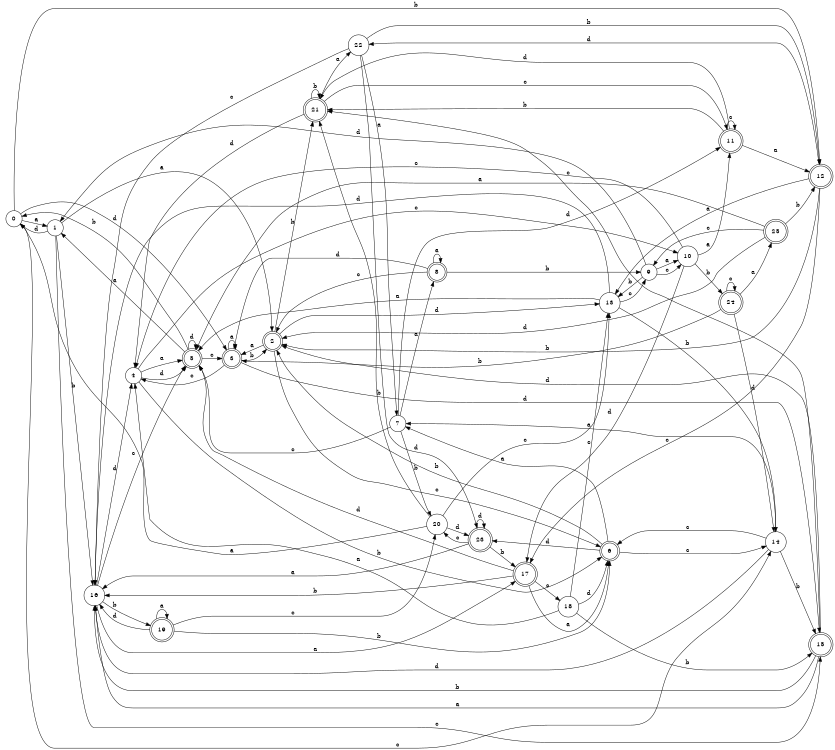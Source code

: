 digraph n21_8 {
__start0 [label="" shape="none"];

rankdir=LR;
size="8,5";

s0 [style="filled", color="black", fillcolor="white" shape="circle", label="0"];
s1 [style="filled", color="black", fillcolor="white" shape="circle", label="1"];
s2 [style="rounded,filled", color="black", fillcolor="white" shape="doublecircle", label="2"];
s3 [style="rounded,filled", color="black", fillcolor="white" shape="doublecircle", label="3"];
s4 [style="filled", color="black", fillcolor="white" shape="circle", label="4"];
s5 [style="rounded,filled", color="black", fillcolor="white" shape="doublecircle", label="5"];
s6 [style="rounded,filled", color="black", fillcolor="white" shape="doublecircle", label="6"];
s7 [style="filled", color="black", fillcolor="white" shape="circle", label="7"];
s8 [style="rounded,filled", color="black", fillcolor="white" shape="doublecircle", label="8"];
s9 [style="filled", color="black", fillcolor="white" shape="circle", label="9"];
s10 [style="filled", color="black", fillcolor="white" shape="circle", label="10"];
s11 [style="rounded,filled", color="black", fillcolor="white" shape="doublecircle", label="11"];
s12 [style="rounded,filled", color="black", fillcolor="white" shape="doublecircle", label="12"];
s13 [style="filled", color="black", fillcolor="white" shape="circle", label="13"];
s14 [style="filled", color="black", fillcolor="white" shape="circle", label="14"];
s15 [style="rounded,filled", color="black", fillcolor="white" shape="doublecircle", label="15"];
s16 [style="filled", color="black", fillcolor="white" shape="circle", label="16"];
s17 [style="rounded,filled", color="black", fillcolor="white" shape="doublecircle", label="17"];
s18 [style="filled", color="black", fillcolor="white" shape="circle", label="18"];
s19 [style="rounded,filled", color="black", fillcolor="white" shape="doublecircle", label="19"];
s20 [style="filled", color="black", fillcolor="white" shape="circle", label="20"];
s21 [style="rounded,filled", color="black", fillcolor="white" shape="doublecircle", label="21"];
s22 [style="filled", color="black", fillcolor="white" shape="circle", label="22"];
s23 [style="rounded,filled", color="black", fillcolor="white" shape="doublecircle", label="23"];
s24 [style="rounded,filled", color="black", fillcolor="white" shape="doublecircle", label="24"];
s25 [style="rounded,filled", color="black", fillcolor="white" shape="doublecircle", label="25"];
s0 -> s1 [label="a"];
s0 -> s12 [label="b"];
s0 -> s14 [label="c"];
s0 -> s3 [label="d"];
s1 -> s2 [label="a"];
s1 -> s16 [label="b"];
s1 -> s15 [label="c"];
s1 -> s0 [label="d"];
s2 -> s3 [label="a"];
s2 -> s21 [label="b"];
s2 -> s6 [label="c"];
s2 -> s13 [label="d"];
s3 -> s3 [label="a"];
s3 -> s2 [label="b"];
s3 -> s4 [label="c"];
s3 -> s15 [label="d"];
s4 -> s5 [label="a"];
s4 -> s6 [label="b"];
s4 -> s10 [label="c"];
s4 -> s5 [label="d"];
s5 -> s1 [label="a"];
s5 -> s0 [label="b"];
s5 -> s3 [label="c"];
s5 -> s5 [label="d"];
s6 -> s7 [label="a"];
s6 -> s2 [label="b"];
s6 -> s14 [label="c"];
s6 -> s23 [label="d"];
s7 -> s8 [label="a"];
s7 -> s20 [label="b"];
s7 -> s5 [label="c"];
s7 -> s11 [label="d"];
s8 -> s8 [label="a"];
s8 -> s9 [label="b"];
s8 -> s2 [label="c"];
s8 -> s3 [label="d"];
s9 -> s10 [label="a"];
s9 -> s13 [label="b"];
s9 -> s10 [label="c"];
s9 -> s1 [label="d"];
s10 -> s11 [label="a"];
s10 -> s24 [label="b"];
s10 -> s4 [label="c"];
s10 -> s17 [label="d"];
s11 -> s12 [label="a"];
s11 -> s21 [label="b"];
s11 -> s11 [label="c"];
s11 -> s21 [label="d"];
s12 -> s13 [label="a"];
s12 -> s2 [label="b"];
s12 -> s17 [label="c"];
s12 -> s22 [label="d"];
s13 -> s5 [label="a"];
s13 -> s14 [label="b"];
s13 -> s9 [label="c"];
s13 -> s16 [label="d"];
s14 -> s7 [label="a"];
s14 -> s15 [label="b"];
s14 -> s6 [label="c"];
s14 -> s16 [label="d"];
s15 -> s16 [label="a"];
s15 -> s16 [label="b"];
s15 -> s21 [label="c"];
s15 -> s2 [label="d"];
s16 -> s17 [label="a"];
s16 -> s19 [label="b"];
s16 -> s5 [label="c"];
s16 -> s4 [label="d"];
s17 -> s6 [label="a"];
s17 -> s16 [label="b"];
s17 -> s18 [label="c"];
s17 -> s5 [label="d"];
s18 -> s4 [label="a"];
s18 -> s15 [label="b"];
s18 -> s13 [label="c"];
s18 -> s6 [label="d"];
s19 -> s19 [label="a"];
s19 -> s6 [label="b"];
s19 -> s20 [label="c"];
s19 -> s16 [label="d"];
s20 -> s0 [label="a"];
s20 -> s21 [label="b"];
s20 -> s13 [label="c"];
s20 -> s23 [label="d"];
s21 -> s22 [label="a"];
s21 -> s21 [label="b"];
s21 -> s11 [label="c"];
s21 -> s4 [label="d"];
s22 -> s7 [label="a"];
s22 -> s12 [label="b"];
s22 -> s16 [label="c"];
s22 -> s23 [label="d"];
s23 -> s16 [label="a"];
s23 -> s17 [label="b"];
s23 -> s20 [label="c"];
s23 -> s23 [label="d"];
s24 -> s25 [label="a"];
s24 -> s3 [label="b"];
s24 -> s24 [label="c"];
s24 -> s14 [label="d"];
s25 -> s5 [label="a"];
s25 -> s12 [label="b"];
s25 -> s9 [label="c"];
s25 -> s2 [label="d"];

}